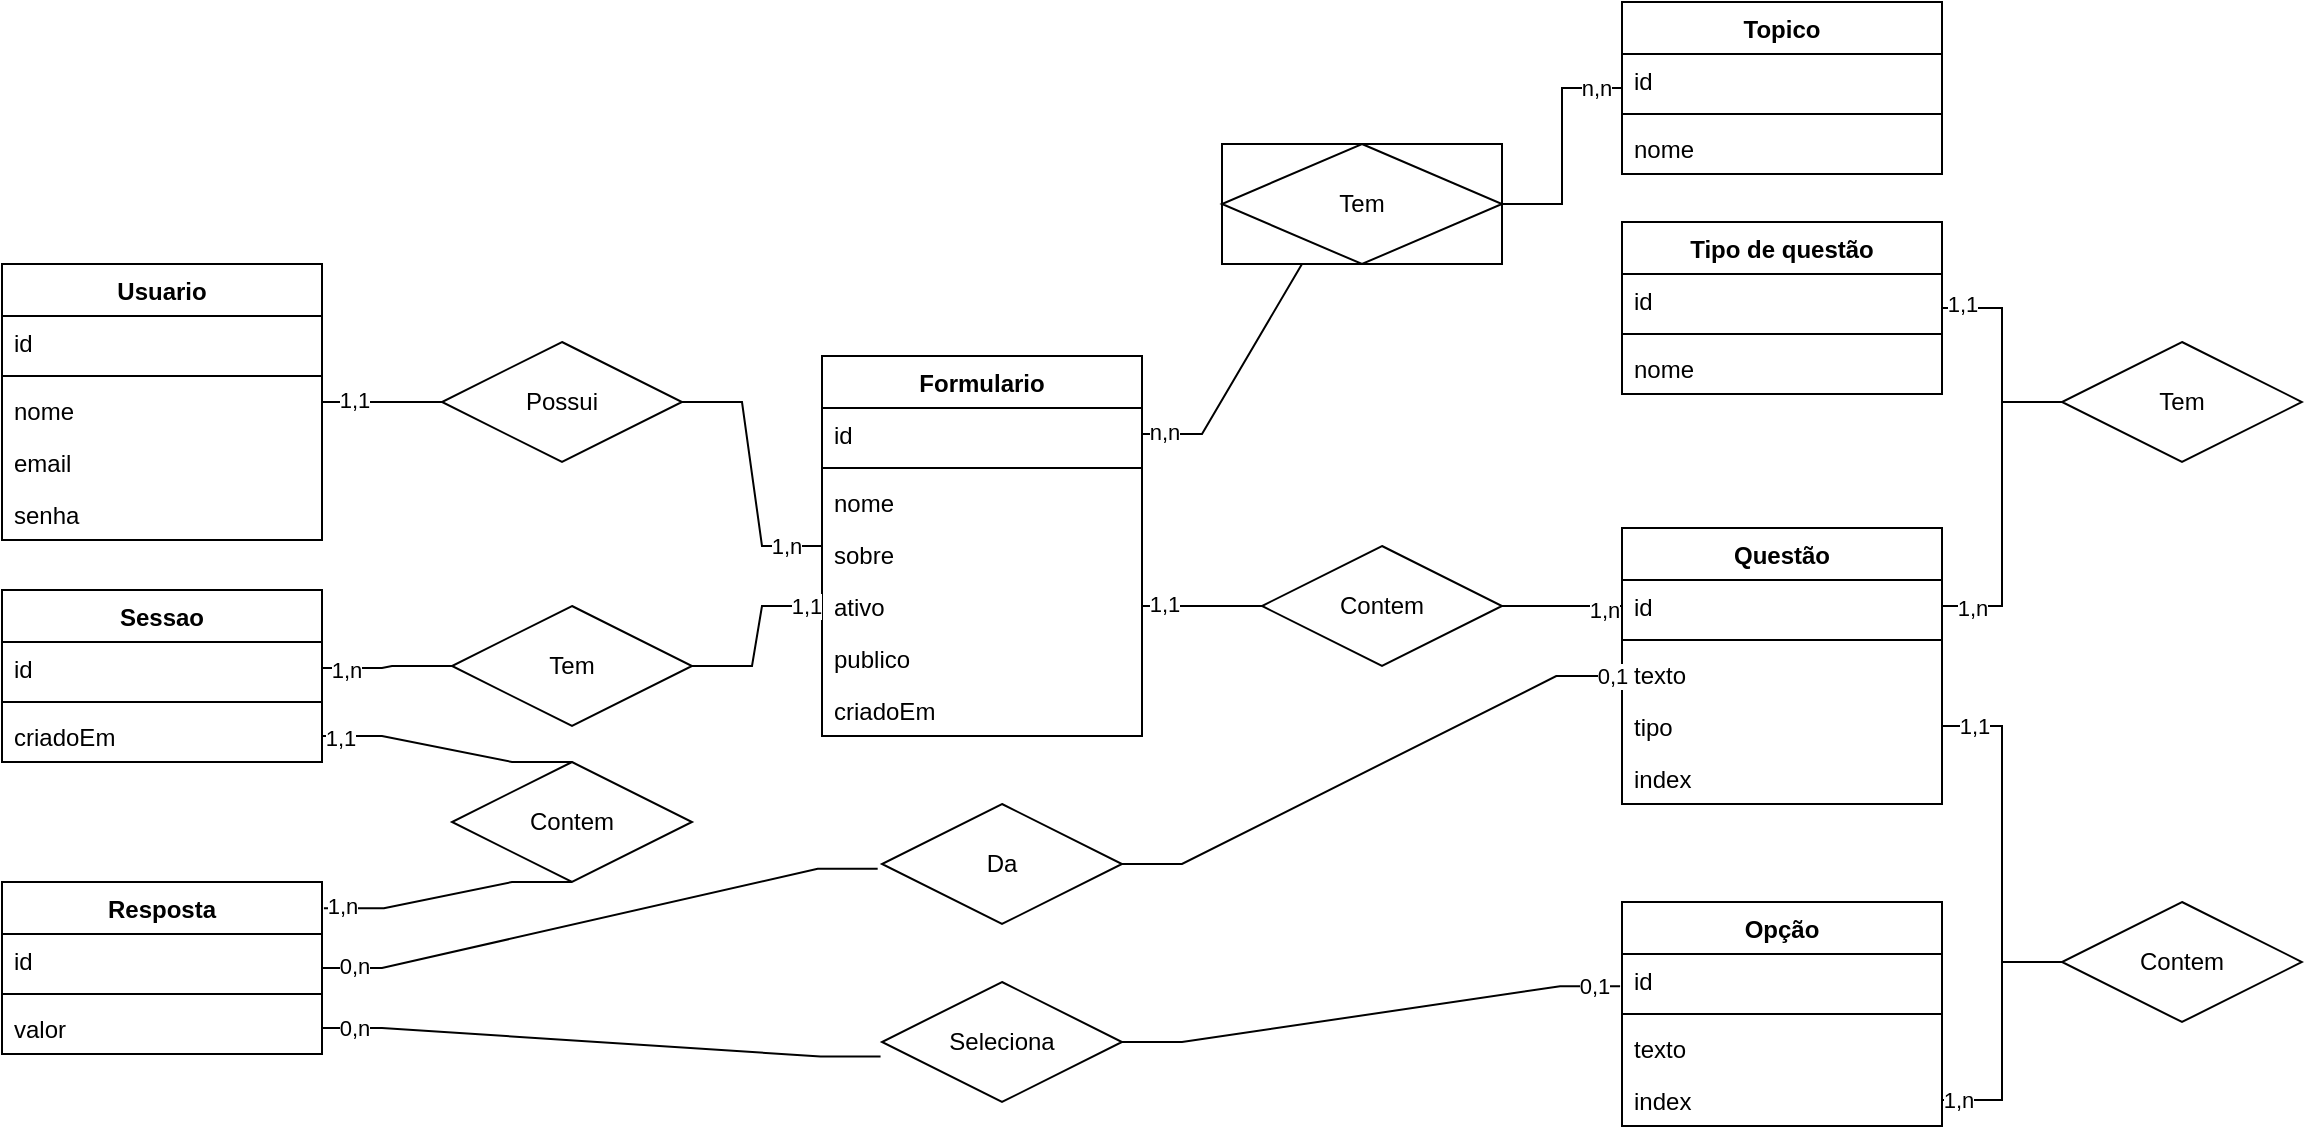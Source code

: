 <mxfile version="24.7.17">
  <diagram id="R2lEEEUBdFMjLlhIrx00" name="Page-1">
    <mxGraphModel dx="1424" dy="3133" grid="1" gridSize="10" guides="1" tooltips="1" connect="1" arrows="1" fold="1" page="1" pageScale="1" pageWidth="850" pageHeight="1100" background="none" math="0" shadow="0" extFonts="Permanent Marker^https://fonts.googleapis.com/css?family=Permanent+Marker">
      <root>
        <mxCell id="0" />
        <mxCell id="1" parent="0" />
        <mxCell id="Fybl_m38d4EneD0_LPpg-108" value="Formulario" style="swimlane;fontStyle=1;align=center;verticalAlign=top;childLayout=stackLayout;horizontal=1;startSize=26;horizontalStack=0;resizeParent=1;resizeParentMax=0;resizeLast=0;collapsible=1;marginBottom=0;whiteSpace=wrap;html=1;rounded=0;" parent="1" vertex="1">
          <mxGeometry x="610" y="-1313" width="160" height="190" as="geometry">
            <mxRectangle x="340" y="-1209" width="100" height="30" as="alternateBounds" />
          </mxGeometry>
        </mxCell>
        <mxCell id="Fybl_m38d4EneD0_LPpg-109" value="id&lt;div&gt;&lt;br&gt;&lt;/div&gt;" style="text;strokeColor=none;fillColor=none;align=left;verticalAlign=top;spacingLeft=4;spacingRight=4;overflow=hidden;rotatable=0;points=[[0,0.5],[1,0.5]];portConstraint=eastwest;whiteSpace=wrap;html=1;rounded=0;" parent="Fybl_m38d4EneD0_LPpg-108" vertex="1">
          <mxGeometry y="26" width="160" height="26" as="geometry" />
        </mxCell>
        <mxCell id="Fybl_m38d4EneD0_LPpg-110" value="" style="line;strokeWidth=1;fillColor=none;align=left;verticalAlign=middle;spacingTop=-1;spacingLeft=3;spacingRight=3;rotatable=0;labelPosition=right;points=[];portConstraint=eastwest;strokeColor=inherit;rounded=0;" parent="Fybl_m38d4EneD0_LPpg-108" vertex="1">
          <mxGeometry y="52" width="160" height="8" as="geometry" />
        </mxCell>
        <mxCell id="Fybl_m38d4EneD0_LPpg-111" value="nome" style="text;strokeColor=none;fillColor=none;align=left;verticalAlign=top;spacingLeft=4;spacingRight=4;overflow=hidden;rotatable=0;points=[[0,0.5],[1,0.5]];portConstraint=eastwest;whiteSpace=wrap;html=1;rounded=0;" parent="Fybl_m38d4EneD0_LPpg-108" vertex="1">
          <mxGeometry y="60" width="160" height="26" as="geometry" />
        </mxCell>
        <mxCell id="Fybl_m38d4EneD0_LPpg-112" value="sobre" style="text;strokeColor=none;fillColor=none;align=left;verticalAlign=top;spacingLeft=4;spacingRight=4;overflow=hidden;rotatable=0;points=[[0,0.5],[1,0.5]];portConstraint=eastwest;whiteSpace=wrap;html=1;rounded=0;" parent="Fybl_m38d4EneD0_LPpg-108" vertex="1">
          <mxGeometry y="86" width="160" height="26" as="geometry" />
        </mxCell>
        <mxCell id="Fybl_m38d4EneD0_LPpg-114" value="ativo" style="text;strokeColor=none;fillColor=none;align=left;verticalAlign=top;spacingLeft=4;spacingRight=4;overflow=hidden;rotatable=0;points=[[0,0.5],[1,0.5]];portConstraint=eastwest;whiteSpace=wrap;html=1;rounded=0;" parent="Fybl_m38d4EneD0_LPpg-108" vertex="1">
          <mxGeometry y="112" width="160" height="26" as="geometry" />
        </mxCell>
        <mxCell id="Fybl_m38d4EneD0_LPpg-117" value="publico" style="text;strokeColor=none;fillColor=none;align=left;verticalAlign=top;spacingLeft=4;spacingRight=4;overflow=hidden;rotatable=0;points=[[0,0.5],[1,0.5]];portConstraint=eastwest;whiteSpace=wrap;html=1;rounded=0;" parent="Fybl_m38d4EneD0_LPpg-108" vertex="1">
          <mxGeometry y="138" width="160" height="26" as="geometry" />
        </mxCell>
        <mxCell id="Fybl_m38d4EneD0_LPpg-116" value="criadoEm" style="text;strokeColor=none;fillColor=none;align=left;verticalAlign=top;spacingLeft=4;spacingRight=4;overflow=hidden;rotatable=0;points=[[0,0.5],[1,0.5]];portConstraint=eastwest;whiteSpace=wrap;html=1;rounded=0;" parent="Fybl_m38d4EneD0_LPpg-108" vertex="1">
          <mxGeometry y="164" width="160" height="26" as="geometry" />
        </mxCell>
        <mxCell id="Fybl_m38d4EneD0_LPpg-119" value="Usuario" style="swimlane;fontStyle=1;align=center;verticalAlign=top;childLayout=stackLayout;horizontal=1;startSize=26;horizontalStack=0;resizeParent=1;resizeParentMax=0;resizeLast=0;collapsible=1;marginBottom=0;whiteSpace=wrap;html=1;rounded=0;" parent="1" vertex="1">
          <mxGeometry x="200" y="-1359" width="160" height="138" as="geometry">
            <mxRectangle x="90" y="-1209" width="80" height="30" as="alternateBounds" />
          </mxGeometry>
        </mxCell>
        <mxCell id="Fybl_m38d4EneD0_LPpg-120" value="id&lt;div&gt;&lt;br&gt;&lt;/div&gt;" style="text;strokeColor=none;fillColor=none;align=left;verticalAlign=top;spacingLeft=4;spacingRight=4;overflow=hidden;rotatable=0;points=[[0,0.5],[1,0.5]];portConstraint=eastwest;whiteSpace=wrap;html=1;rounded=0;" parent="Fybl_m38d4EneD0_LPpg-119" vertex="1">
          <mxGeometry y="26" width="160" height="26" as="geometry" />
        </mxCell>
        <mxCell id="Fybl_m38d4EneD0_LPpg-121" value="" style="line;strokeWidth=1;fillColor=none;align=left;verticalAlign=middle;spacingTop=-1;spacingLeft=3;spacingRight=3;rotatable=0;labelPosition=right;points=[];portConstraint=eastwest;strokeColor=inherit;rounded=0;" parent="Fybl_m38d4EneD0_LPpg-119" vertex="1">
          <mxGeometry y="52" width="160" height="8" as="geometry" />
        </mxCell>
        <mxCell id="Fybl_m38d4EneD0_LPpg-122" value="nome" style="text;strokeColor=none;fillColor=none;align=left;verticalAlign=top;spacingLeft=4;spacingRight=4;overflow=hidden;rotatable=0;points=[[0,0.5],[1,0.5]];portConstraint=eastwest;whiteSpace=wrap;html=1;rounded=0;" parent="Fybl_m38d4EneD0_LPpg-119" vertex="1">
          <mxGeometry y="60" width="160" height="26" as="geometry" />
        </mxCell>
        <mxCell id="Fybl_m38d4EneD0_LPpg-123" value="email" style="text;strokeColor=none;fillColor=none;align=left;verticalAlign=top;spacingLeft=4;spacingRight=4;overflow=hidden;rotatable=0;points=[[0,0.5],[1,0.5]];portConstraint=eastwest;whiteSpace=wrap;html=1;rounded=0;" parent="Fybl_m38d4EneD0_LPpg-119" vertex="1">
          <mxGeometry y="86" width="160" height="26" as="geometry" />
        </mxCell>
        <mxCell id="Fybl_m38d4EneD0_LPpg-124" value="senha" style="text;strokeColor=none;fillColor=none;align=left;verticalAlign=top;spacingLeft=4;spacingRight=4;overflow=hidden;rotatable=0;points=[[0,0.5],[1,0.5]];portConstraint=eastwest;whiteSpace=wrap;html=1;rounded=0;" parent="Fybl_m38d4EneD0_LPpg-119" vertex="1">
          <mxGeometry y="112" width="160" height="26" as="geometry" />
        </mxCell>
        <mxCell id="Fybl_m38d4EneD0_LPpg-135" value="Questão" style="swimlane;fontStyle=1;align=center;verticalAlign=top;childLayout=stackLayout;horizontal=1;startSize=26;horizontalStack=0;resizeParent=1;resizeParentMax=0;resizeLast=0;collapsible=1;marginBottom=0;whiteSpace=wrap;html=1;rounded=0;" parent="1" vertex="1">
          <mxGeometry x="1010" y="-1227" width="160" height="138" as="geometry">
            <mxRectangle x="520" y="-360" width="90" height="30" as="alternateBounds" />
          </mxGeometry>
        </mxCell>
        <mxCell id="Fybl_m38d4EneD0_LPpg-136" value="id&lt;div&gt;&lt;br&gt;&lt;/div&gt;" style="text;strokeColor=none;fillColor=none;align=left;verticalAlign=top;spacingLeft=4;spacingRight=4;overflow=hidden;rotatable=0;points=[[0,0.5],[1,0.5]];portConstraint=eastwest;whiteSpace=wrap;html=1;rounded=0;" parent="Fybl_m38d4EneD0_LPpg-135" vertex="1">
          <mxGeometry y="26" width="160" height="26" as="geometry" />
        </mxCell>
        <mxCell id="Fybl_m38d4EneD0_LPpg-137" value="" style="line;strokeWidth=1;fillColor=none;align=left;verticalAlign=middle;spacingTop=-1;spacingLeft=3;spacingRight=3;rotatable=0;labelPosition=right;points=[];portConstraint=eastwest;strokeColor=inherit;rounded=0;" parent="Fybl_m38d4EneD0_LPpg-135" vertex="1">
          <mxGeometry y="52" width="160" height="8" as="geometry" />
        </mxCell>
        <mxCell id="Fybl_m38d4EneD0_LPpg-138" value="texto" style="text;strokeColor=none;fillColor=none;align=left;verticalAlign=top;spacingLeft=4;spacingRight=4;overflow=hidden;rotatable=0;points=[[0,0.5],[1,0.5]];portConstraint=eastwest;whiteSpace=wrap;html=1;rounded=0;" parent="Fybl_m38d4EneD0_LPpg-135" vertex="1">
          <mxGeometry y="60" width="160" height="26" as="geometry" />
        </mxCell>
        <mxCell id="Fybl_m38d4EneD0_LPpg-140" value="tipo" style="text;strokeColor=none;fillColor=none;align=left;verticalAlign=top;spacingLeft=4;spacingRight=4;overflow=hidden;rotatable=0;points=[[0,0.5],[1,0.5]];portConstraint=eastwest;whiteSpace=wrap;html=1;rounded=0;" parent="Fybl_m38d4EneD0_LPpg-135" vertex="1">
          <mxGeometry y="86" width="160" height="26" as="geometry" />
        </mxCell>
        <mxCell id="GQpUR5S-1D9-paGbvoM8-36" value="&lt;div&gt;index&lt;/div&gt;" style="text;strokeColor=none;fillColor=none;align=left;verticalAlign=top;spacingLeft=4;spacingRight=4;overflow=hidden;rotatable=0;points=[[0,0.5],[1,0.5]];portConstraint=eastwest;whiteSpace=wrap;html=1;rounded=0;" parent="Fybl_m38d4EneD0_LPpg-135" vertex="1">
          <mxGeometry y="112" width="160" height="26" as="geometry" />
        </mxCell>
        <mxCell id="Fybl_m38d4EneD0_LPpg-146" value="Opção" style="swimlane;fontStyle=1;align=center;verticalAlign=top;childLayout=stackLayout;horizontal=1;startSize=26;horizontalStack=0;resizeParent=1;resizeParentMax=0;resizeLast=0;collapsible=1;marginBottom=0;whiteSpace=wrap;html=1;rounded=0;" parent="1" vertex="1">
          <mxGeometry x="1010" y="-1040" width="160" height="112" as="geometry">
            <mxRectangle x="520" y="-360" width="90" height="30" as="alternateBounds" />
          </mxGeometry>
        </mxCell>
        <mxCell id="Fybl_m38d4EneD0_LPpg-147" value="id&lt;div&gt;&lt;br&gt;&lt;/div&gt;" style="text;strokeColor=none;fillColor=none;align=left;verticalAlign=top;spacingLeft=4;spacingRight=4;overflow=hidden;rotatable=0;points=[[0,0.5],[1,0.5]];portConstraint=eastwest;whiteSpace=wrap;html=1;rounded=0;" parent="Fybl_m38d4EneD0_LPpg-146" vertex="1">
          <mxGeometry y="26" width="160" height="26" as="geometry" />
        </mxCell>
        <mxCell id="Fybl_m38d4EneD0_LPpg-148" value="" style="line;strokeWidth=1;fillColor=none;align=left;verticalAlign=middle;spacingTop=-1;spacingLeft=3;spacingRight=3;rotatable=0;labelPosition=right;points=[];portConstraint=eastwest;strokeColor=inherit;rounded=0;" parent="Fybl_m38d4EneD0_LPpg-146" vertex="1">
          <mxGeometry y="52" width="160" height="8" as="geometry" />
        </mxCell>
        <mxCell id="Fybl_m38d4EneD0_LPpg-149" value="texto" style="text;strokeColor=none;fillColor=none;align=left;verticalAlign=top;spacingLeft=4;spacingRight=4;overflow=hidden;rotatable=0;points=[[0,0.5],[1,0.5]];portConstraint=eastwest;whiteSpace=wrap;html=1;rounded=0;" parent="Fybl_m38d4EneD0_LPpg-146" vertex="1">
          <mxGeometry y="60" width="160" height="26" as="geometry" />
        </mxCell>
        <mxCell id="Fybl_m38d4EneD0_LPpg-152" value="&lt;div&gt;index&lt;/div&gt;" style="text;strokeColor=none;fillColor=none;align=left;verticalAlign=top;spacingLeft=4;spacingRight=4;overflow=hidden;rotatable=0;points=[[0,0.5],[1,0.5]];portConstraint=eastwest;whiteSpace=wrap;html=1;rounded=0;" parent="Fybl_m38d4EneD0_LPpg-146" vertex="1">
          <mxGeometry y="86" width="160" height="26" as="geometry" />
        </mxCell>
        <mxCell id="Fybl_m38d4EneD0_LPpg-159" value="Tipo de questão" style="swimlane;fontStyle=1;align=center;verticalAlign=top;childLayout=stackLayout;horizontal=1;startSize=26;horizontalStack=0;resizeParent=1;resizeParentMax=0;resizeLast=0;collapsible=1;marginBottom=0;whiteSpace=wrap;html=1;rounded=0;" parent="1" vertex="1">
          <mxGeometry x="1010" y="-1380" width="160" height="86" as="geometry">
            <mxRectangle x="520" y="-360" width="90" height="30" as="alternateBounds" />
          </mxGeometry>
        </mxCell>
        <mxCell id="Fybl_m38d4EneD0_LPpg-160" value="id&lt;div&gt;&lt;br&gt;&lt;/div&gt;" style="text;strokeColor=none;fillColor=none;align=left;verticalAlign=top;spacingLeft=4;spacingRight=4;overflow=hidden;rotatable=0;points=[[0,0.5],[1,0.5]];portConstraint=eastwest;whiteSpace=wrap;html=1;rounded=0;" parent="Fybl_m38d4EneD0_LPpg-159" vertex="1">
          <mxGeometry y="26" width="160" height="26" as="geometry" />
        </mxCell>
        <mxCell id="Fybl_m38d4EneD0_LPpg-161" value="" style="line;strokeWidth=1;fillColor=none;align=left;verticalAlign=middle;spacingTop=-1;spacingLeft=3;spacingRight=3;rotatable=0;labelPosition=right;points=[];portConstraint=eastwest;strokeColor=inherit;rounded=0;" parent="Fybl_m38d4EneD0_LPpg-159" vertex="1">
          <mxGeometry y="52" width="160" height="8" as="geometry" />
        </mxCell>
        <mxCell id="Fybl_m38d4EneD0_LPpg-162" value="nome" style="text;strokeColor=none;fillColor=none;align=left;verticalAlign=top;spacingLeft=4;spacingRight=4;overflow=hidden;rotatable=0;points=[[0,0.5],[1,0.5]];portConstraint=eastwest;whiteSpace=wrap;html=1;rounded=0;" parent="Fybl_m38d4EneD0_LPpg-159" vertex="1">
          <mxGeometry y="60" width="160" height="26" as="geometry" />
        </mxCell>
        <mxCell id="Fybl_m38d4EneD0_LPpg-166" value="Sessao" style="swimlane;fontStyle=1;align=center;verticalAlign=top;childLayout=stackLayout;horizontal=1;startSize=26;horizontalStack=0;resizeParent=1;resizeParentMax=0;resizeLast=0;collapsible=1;marginBottom=0;whiteSpace=wrap;html=1;rounded=0;" parent="1" vertex="1">
          <mxGeometry x="200" y="-1196" width="160" height="86" as="geometry" />
        </mxCell>
        <mxCell id="Fybl_m38d4EneD0_LPpg-167" value="id&lt;div&gt;&lt;br&gt;&lt;/div&gt;" style="text;strokeColor=none;fillColor=none;align=left;verticalAlign=top;spacingLeft=4;spacingRight=4;overflow=hidden;rotatable=0;points=[[0,0.5],[1,0.5]];portConstraint=eastwest;whiteSpace=wrap;html=1;rounded=0;" parent="Fybl_m38d4EneD0_LPpg-166" vertex="1">
          <mxGeometry y="26" width="160" height="26" as="geometry" />
        </mxCell>
        <mxCell id="Fybl_m38d4EneD0_LPpg-168" value="" style="line;strokeWidth=1;fillColor=none;align=left;verticalAlign=middle;spacingTop=-1;spacingLeft=3;spacingRight=3;rotatable=0;labelPosition=right;points=[];portConstraint=eastwest;strokeColor=inherit;rounded=0;" parent="Fybl_m38d4EneD0_LPpg-166" vertex="1">
          <mxGeometry y="52" width="160" height="8" as="geometry" />
        </mxCell>
        <mxCell id="GQpUR5S-1D9-paGbvoM8-39" value="criadoEm" style="text;strokeColor=none;fillColor=none;align=left;verticalAlign=top;spacingLeft=4;spacingRight=4;overflow=hidden;rotatable=0;points=[[0,0.5],[1,0.5]];portConstraint=eastwest;whiteSpace=wrap;html=1;rounded=0;" parent="Fybl_m38d4EneD0_LPpg-166" vertex="1">
          <mxGeometry y="60" width="160" height="26" as="geometry" />
        </mxCell>
        <mxCell id="Fybl_m38d4EneD0_LPpg-177" value="Resposta" style="swimlane;fontStyle=1;align=center;verticalAlign=top;childLayout=stackLayout;horizontal=1;startSize=26;horizontalStack=0;resizeParent=1;resizeParentMax=0;resizeLast=0;collapsible=1;marginBottom=0;whiteSpace=wrap;html=1;rounded=0;" parent="1" vertex="1">
          <mxGeometry x="200" y="-1050" width="160" height="86" as="geometry" />
        </mxCell>
        <mxCell id="Fybl_m38d4EneD0_LPpg-178" value="id&lt;div&gt;&lt;br&gt;&lt;/div&gt;" style="text;strokeColor=none;fillColor=none;align=left;verticalAlign=top;spacingLeft=4;spacingRight=4;overflow=hidden;rotatable=0;points=[[0,0.5],[1,0.5]];portConstraint=eastwest;whiteSpace=wrap;html=1;rounded=0;" parent="Fybl_m38d4EneD0_LPpg-177" vertex="1">
          <mxGeometry y="26" width="160" height="26" as="geometry" />
        </mxCell>
        <mxCell id="Fybl_m38d4EneD0_LPpg-179" value="" style="line;strokeWidth=1;fillColor=none;align=left;verticalAlign=middle;spacingTop=-1;spacingLeft=3;spacingRight=3;rotatable=0;labelPosition=right;points=[];portConstraint=eastwest;strokeColor=inherit;rounded=0;" parent="Fybl_m38d4EneD0_LPpg-177" vertex="1">
          <mxGeometry y="52" width="160" height="8" as="geometry" />
        </mxCell>
        <mxCell id="Fybl_m38d4EneD0_LPpg-180" value="valor" style="text;strokeColor=none;fillColor=none;align=left;verticalAlign=top;spacingLeft=4;spacingRight=4;overflow=hidden;rotatable=0;points=[[0,0.5],[1,0.5]];portConstraint=eastwest;whiteSpace=wrap;html=1;rounded=0;" parent="Fybl_m38d4EneD0_LPpg-177" vertex="1">
          <mxGeometry y="60" width="160" height="26" as="geometry" />
        </mxCell>
        <mxCell id="Fybl_m38d4EneD0_LPpg-185" value="" style="edgeStyle=entityRelationEdgeStyle;fontSize=12;html=1;endArrow=none;endFill=0;rounded=0;" parent="1" source="GQpUR5S-1D9-paGbvoM8-49" target="Fybl_m38d4EneD0_LPpg-108" edge="1">
          <mxGeometry width="100" height="100" relative="1" as="geometry">
            <mxPoint x="70" y="-730" as="sourcePoint" />
            <mxPoint x="170" y="-830" as="targetPoint" />
          </mxGeometry>
        </mxCell>
        <mxCell id="GQpUR5S-1D9-paGbvoM8-28" value="1,n" style="edgeLabel;html=1;align=center;verticalAlign=middle;resizable=0;points=[];" parent="Fybl_m38d4EneD0_LPpg-185" vertex="1" connectable="0">
          <mxGeometry x="0.691" relative="1" as="geometry">
            <mxPoint x="2" as="offset" />
          </mxGeometry>
        </mxCell>
        <mxCell id="Fybl_m38d4EneD0_LPpg-188" value="" style="edgeStyle=entityRelationEdgeStyle;fontSize=12;html=1;endArrow=none;endFill=0;rounded=0;" parent="1" source="GQpUR5S-1D9-paGbvoM8-76" target="Fybl_m38d4EneD0_LPpg-152" edge="1">
          <mxGeometry width="100" height="100" relative="1" as="geometry">
            <mxPoint x="1079.53" y="-939" as="sourcePoint" />
            <mxPoint x="580" y="-804" as="targetPoint" />
            <Array as="points">
              <mxPoint x="890" y="-900" />
              <mxPoint x="890" y="-900" />
            </Array>
          </mxGeometry>
        </mxCell>
        <mxCell id="GQpUR5S-1D9-paGbvoM8-17" value="1,n" style="edgeLabel;html=1;align=center;verticalAlign=middle;resizable=0;points=[];" parent="Fybl_m38d4EneD0_LPpg-188" vertex="1" connectable="0">
          <mxGeometry x="0.878" relative="1" as="geometry">
            <mxPoint as="offset" />
          </mxGeometry>
        </mxCell>
        <mxCell id="Fybl_m38d4EneD0_LPpg-189" value="" style="edgeStyle=entityRelationEdgeStyle;fontSize=12;html=1;endArrow=none;startArrow=none;rounded=0;endFill=0;startFill=0;" parent="1" source="GQpUR5S-1D9-paGbvoM8-75" target="Fybl_m38d4EneD0_LPpg-159" edge="1">
          <mxGeometry width="100" height="100" relative="1" as="geometry">
            <mxPoint x="690" y="-700" as="sourcePoint" />
            <mxPoint x="790" y="-800" as="targetPoint" />
            <Array as="points" />
          </mxGeometry>
        </mxCell>
        <mxCell id="GQpUR5S-1D9-paGbvoM8-18" value="1,1" style="edgeLabel;html=1;align=center;verticalAlign=middle;resizable=0;points=[];" parent="Fybl_m38d4EneD0_LPpg-189" vertex="1" connectable="0">
          <mxGeometry x="0.826" y="-2" relative="1" as="geometry">
            <mxPoint as="offset" />
          </mxGeometry>
        </mxCell>
        <mxCell id="Fybl_m38d4EneD0_LPpg-191" value="" style="edgeStyle=entityRelationEdgeStyle;fontSize=12;html=1;endArrow=none;endFill=0;rounded=0;" parent="1" source="GQpUR5S-1D9-paGbvoM8-53" target="Fybl_m38d4EneD0_LPpg-167" edge="1">
          <mxGeometry width="100" height="100" relative="1" as="geometry">
            <mxPoint x="690" y="-890" as="sourcePoint" />
            <mxPoint x="790" y="-990" as="targetPoint" />
            <Array as="points" />
          </mxGeometry>
        </mxCell>
        <mxCell id="GQpUR5S-1D9-paGbvoM8-26" value="1,n" style="edgeLabel;html=1;align=center;verticalAlign=middle;resizable=0;points=[];" parent="Fybl_m38d4EneD0_LPpg-191" vertex="1" connectable="0">
          <mxGeometry x="0.86" y="1" relative="1" as="geometry">
            <mxPoint x="7" as="offset" />
          </mxGeometry>
        </mxCell>
        <mxCell id="Fybl_m38d4EneD0_LPpg-193" value="" style="edgeStyle=entityRelationEdgeStyle;fontSize=12;html=1;endArrow=none;rounded=0;endFill=0;exitX=0.5;exitY=1;exitDx=0;exitDy=0;entryX=1.006;entryY=0.153;entryDx=0;entryDy=0;entryPerimeter=0;" parent="1" source="GQpUR5S-1D9-paGbvoM8-57" target="Fybl_m38d4EneD0_LPpg-177" edge="1">
          <mxGeometry width="100" height="100" relative="1" as="geometry">
            <mxPoint x="730" y="-930" as="sourcePoint" />
            <mxPoint x="250" y="-771" as="targetPoint" />
            <Array as="points">
              <mxPoint x="280" y="-750" />
            </Array>
          </mxGeometry>
        </mxCell>
        <mxCell id="GQpUR5S-1D9-paGbvoM8-23" value="1,n" style="edgeLabel;html=1;align=center;verticalAlign=middle;resizable=0;points=[];" parent="Fybl_m38d4EneD0_LPpg-193" vertex="1" connectable="0">
          <mxGeometry x="0.864" y="-1" relative="1" as="geometry">
            <mxPoint as="offset" />
          </mxGeometry>
        </mxCell>
        <mxCell id="Fybl_m38d4EneD0_LPpg-237" value="" style="edgeStyle=entityRelationEdgeStyle;fontSize=12;html=1;endArrow=none;endFill=0;rounded=0;entryX=-0.018;entryY=0.54;entryDx=0;entryDy=0;entryPerimeter=0;" parent="1" source="GQpUR5S-1D9-paGbvoM8-61" target="Fybl_m38d4EneD0_LPpg-138" edge="1">
          <mxGeometry width="100" height="100" relative="1" as="geometry">
            <mxPoint x="290" y="-680" as="sourcePoint" />
            <mxPoint x="390" y="-780" as="targetPoint" />
          </mxGeometry>
        </mxCell>
        <mxCell id="GQpUR5S-1D9-paGbvoM8-11" value="0,1" style="edgeLabel;html=1;align=center;verticalAlign=middle;resizable=0;points=[];" parent="Fybl_m38d4EneD0_LPpg-237" vertex="1" connectable="0">
          <mxGeometry x="0.873" relative="1" as="geometry">
            <mxPoint x="15" as="offset" />
          </mxGeometry>
        </mxCell>
        <mxCell id="Fybl_m38d4EneD0_LPpg-238" value="" style="edgeStyle=entityRelationEdgeStyle;fontSize=12;html=1;endArrow=none;endFill=0;rounded=0;" parent="1" source="GQpUR5S-1D9-paGbvoM8-83" target="Fybl_m38d4EneD0_LPpg-136" edge="1">
          <mxGeometry width="100" height="100" relative="1" as="geometry">
            <mxPoint x="939.53" y="-970" as="sourcePoint" />
            <mxPoint x="1039.53" y="-1070" as="targetPoint" />
          </mxGeometry>
        </mxCell>
        <mxCell id="GQpUR5S-1D9-paGbvoM8-34" value="1,n" style="edgeLabel;html=1;align=center;verticalAlign=middle;resizable=0;points=[];" parent="Fybl_m38d4EneD0_LPpg-238" vertex="1" connectable="0">
          <mxGeometry x="0.698" y="-2" relative="1" as="geometry">
            <mxPoint as="offset" />
          </mxGeometry>
        </mxCell>
        <mxCell id="Fybl_m38d4EneD0_LPpg-239" value="Topico" style="swimlane;fontStyle=1;align=center;verticalAlign=top;childLayout=stackLayout;horizontal=1;startSize=26;horizontalStack=0;resizeParent=1;resizeParentMax=0;resizeLast=0;collapsible=1;marginBottom=0;whiteSpace=wrap;html=1;rounded=0;" parent="1" vertex="1">
          <mxGeometry x="1010" y="-1490" width="160" height="86" as="geometry" />
        </mxCell>
        <mxCell id="Fybl_m38d4EneD0_LPpg-240" value="id&lt;div&gt;&lt;br&gt;&lt;/div&gt;" style="text;strokeColor=none;fillColor=none;align=left;verticalAlign=top;spacingLeft=4;spacingRight=4;overflow=hidden;rotatable=0;points=[[0,0.5],[1,0.5]];portConstraint=eastwest;whiteSpace=wrap;html=1;rounded=0;" parent="Fybl_m38d4EneD0_LPpg-239" vertex="1">
          <mxGeometry y="26" width="160" height="26" as="geometry" />
        </mxCell>
        <mxCell id="Fybl_m38d4EneD0_LPpg-241" value="" style="line;strokeWidth=1;fillColor=none;align=left;verticalAlign=middle;spacingTop=-1;spacingLeft=3;spacingRight=3;rotatable=0;labelPosition=right;points=[];portConstraint=eastwest;strokeColor=inherit;rounded=0;" parent="Fybl_m38d4EneD0_LPpg-239" vertex="1">
          <mxGeometry y="52" width="160" height="8" as="geometry" />
        </mxCell>
        <mxCell id="Fybl_m38d4EneD0_LPpg-242" value="nome" style="text;strokeColor=none;fillColor=none;align=left;verticalAlign=top;spacingLeft=4;spacingRight=4;overflow=hidden;rotatable=0;points=[[0,0.5],[1,0.5]];portConstraint=eastwest;whiteSpace=wrap;html=1;rounded=0;" parent="Fybl_m38d4EneD0_LPpg-239" vertex="1">
          <mxGeometry y="60" width="160" height="26" as="geometry" />
        </mxCell>
        <mxCell id="Fybl_m38d4EneD0_LPpg-253" value="" style="edgeStyle=entityRelationEdgeStyle;fontSize=12;html=1;endArrow=none;rounded=0;endFill=0;" parent="1" source="GQpUR5S-1D9-paGbvoM8-66" target="Fybl_m38d4EneD0_LPpg-239" edge="1">
          <mxGeometry width="100" height="100" relative="1" as="geometry">
            <mxPoint x="849.53" y="-1270" as="sourcePoint" />
            <mxPoint x="680" y="-1297" as="targetPoint" />
          </mxGeometry>
        </mxCell>
        <mxCell id="GQpUR5S-1D9-paGbvoM8-30" value="n,n" style="edgeLabel;html=1;align=center;verticalAlign=middle;resizable=0;points=[];" parent="Fybl_m38d4EneD0_LPpg-253" vertex="1" connectable="0">
          <mxGeometry x="0.868" relative="1" as="geometry">
            <mxPoint x="-5" as="offset" />
          </mxGeometry>
        </mxCell>
        <mxCell id="GQpUR5S-1D9-paGbvoM8-13" style="rounded=0;orthogonalLoop=1;jettySize=auto;html=1;entryX=-0.006;entryY=0.621;entryDx=0;entryDy=0;entryPerimeter=0;edgeStyle=entityRelationEdgeStyle;endArrow=none;endFill=0;" parent="1" source="GQpUR5S-1D9-paGbvoM8-65" target="Fybl_m38d4EneD0_LPpg-147" edge="1">
          <mxGeometry relative="1" as="geometry" />
        </mxCell>
        <mxCell id="GQpUR5S-1D9-paGbvoM8-15" value="0,1" style="edgeLabel;html=1;align=center;verticalAlign=middle;resizable=0;points=[];" parent="GQpUR5S-1D9-paGbvoM8-13" vertex="1" connectable="0">
          <mxGeometry x="0.892" relative="1" as="geometry">
            <mxPoint as="offset" />
          </mxGeometry>
        </mxCell>
        <mxCell id="GQpUR5S-1D9-paGbvoM8-46" value="" style="edgeStyle=entityRelationEdgeStyle;fontSize=12;html=1;endArrow=none;endFill=0;rounded=0;" parent="1" source="Fybl_m38d4EneD0_LPpg-119" target="GQpUR5S-1D9-paGbvoM8-49" edge="1">
          <mxGeometry width="100" height="100" relative="1" as="geometry">
            <mxPoint x="250" y="-1140" as="sourcePoint" />
            <mxPoint x="640" y="-1136" as="targetPoint" />
          </mxGeometry>
        </mxCell>
        <mxCell id="GQpUR5S-1D9-paGbvoM8-47" value="1,1" style="edgeLabel;html=1;align=center;verticalAlign=middle;resizable=0;points=[];" parent="GQpUR5S-1D9-paGbvoM8-46" vertex="1" connectable="0">
          <mxGeometry x="-0.8" y="1" relative="1" as="geometry">
            <mxPoint x="10" as="offset" />
          </mxGeometry>
        </mxCell>
        <mxCell id="GQpUR5S-1D9-paGbvoM8-49" value="Possui" style="shape=rhombus;perimeter=rhombusPerimeter;whiteSpace=wrap;html=1;align=center;" parent="1" vertex="1">
          <mxGeometry x="420" y="-1320" width="120" height="60" as="geometry" />
        </mxCell>
        <mxCell id="GQpUR5S-1D9-paGbvoM8-50" value="" style="edgeStyle=entityRelationEdgeStyle;fontSize=12;html=1;endArrow=none;endFill=0;rounded=0;" parent="1" source="Fybl_m38d4EneD0_LPpg-114" target="GQpUR5S-1D9-paGbvoM8-53" edge="1">
          <mxGeometry width="100" height="100" relative="1" as="geometry">
            <mxPoint x="640" y="-1084" as="sourcePoint" />
            <mxPoint x="250" y="-961" as="targetPoint" />
            <Array as="points">
              <mxPoint x="330" y="-960" />
            </Array>
          </mxGeometry>
        </mxCell>
        <mxCell id="GQpUR5S-1D9-paGbvoM8-51" value="1,1" style="edgeLabel;html=1;align=center;verticalAlign=middle;resizable=0;points=[];" parent="GQpUR5S-1D9-paGbvoM8-50" vertex="1" connectable="0">
          <mxGeometry x="-0.814" relative="1" as="geometry">
            <mxPoint as="offset" />
          </mxGeometry>
        </mxCell>
        <mxCell id="GQpUR5S-1D9-paGbvoM8-53" value="Tem" style="shape=rhombus;perimeter=rhombusPerimeter;whiteSpace=wrap;html=1;align=center;" parent="1" vertex="1">
          <mxGeometry x="425" y="-1188" width="120" height="60" as="geometry" />
        </mxCell>
        <mxCell id="GQpUR5S-1D9-paGbvoM8-54" value="" style="edgeStyle=entityRelationEdgeStyle;fontSize=12;html=1;endArrow=none;rounded=0;endFill=0;entryX=0.5;entryY=0;entryDx=0;entryDy=0;" parent="1" source="GQpUR5S-1D9-paGbvoM8-39" target="GQpUR5S-1D9-paGbvoM8-57" edge="1">
          <mxGeometry width="100" height="100" relative="1" as="geometry">
            <mxPoint x="250" y="-927" as="sourcePoint" />
            <mxPoint x="250" y="-771" as="targetPoint" />
          </mxGeometry>
        </mxCell>
        <mxCell id="GQpUR5S-1D9-paGbvoM8-55" value="1,1" style="edgeLabel;html=1;align=center;verticalAlign=middle;resizable=0;points=[];" parent="GQpUR5S-1D9-paGbvoM8-54" vertex="1" connectable="0">
          <mxGeometry x="-0.855" y="-1" relative="1" as="geometry">
            <mxPoint as="offset" />
          </mxGeometry>
        </mxCell>
        <mxCell id="GQpUR5S-1D9-paGbvoM8-57" value="Contem" style="shape=rhombus;perimeter=rhombusPerimeter;whiteSpace=wrap;html=1;align=center;" parent="1" vertex="1">
          <mxGeometry x="425" y="-1110" width="120" height="60" as="geometry" />
        </mxCell>
        <mxCell id="GQpUR5S-1D9-paGbvoM8-58" value="" style="edgeStyle=entityRelationEdgeStyle;fontSize=12;html=1;endArrow=none;endFill=0;rounded=0;entryX=-0.018;entryY=0.54;entryDx=0;entryDy=0;entryPerimeter=0;" parent="1" source="Fybl_m38d4EneD0_LPpg-177" target="GQpUR5S-1D9-paGbvoM8-61" edge="1">
          <mxGeometry width="100" height="100" relative="1" as="geometry">
            <mxPoint x="270" y="-820" as="sourcePoint" />
            <mxPoint x="917" y="-1016" as="targetPoint" />
          </mxGeometry>
        </mxCell>
        <mxCell id="GQpUR5S-1D9-paGbvoM8-59" value="0,n" style="edgeLabel;html=1;align=center;verticalAlign=middle;resizable=0;points=[];" parent="GQpUR5S-1D9-paGbvoM8-58" vertex="1" connectable="0">
          <mxGeometry x="-0.886" y="1" relative="1" as="geometry">
            <mxPoint as="offset" />
          </mxGeometry>
        </mxCell>
        <mxCell id="GQpUR5S-1D9-paGbvoM8-61" value="Da" style="shape=rhombus;perimeter=rhombusPerimeter;whiteSpace=wrap;html=1;align=center;" parent="1" vertex="1">
          <mxGeometry x="640" y="-1089" width="120" height="60" as="geometry" />
        </mxCell>
        <mxCell id="GQpUR5S-1D9-paGbvoM8-62" value="" style="rounded=0;orthogonalLoop=1;jettySize=auto;html=1;entryX=-0.006;entryY=0.621;entryDx=0;entryDy=0;entryPerimeter=0;edgeStyle=entityRelationEdgeStyle;endArrow=none;endFill=0;" parent="1" source="Fybl_m38d4EneD0_LPpg-180" target="GQpUR5S-1D9-paGbvoM8-65" edge="1">
          <mxGeometry relative="1" as="geometry">
            <mxPoint x="250" y="-719" as="sourcePoint" />
            <mxPoint x="919" y="-808" as="targetPoint" />
          </mxGeometry>
        </mxCell>
        <mxCell id="GQpUR5S-1D9-paGbvoM8-63" value="0,n" style="edgeLabel;html=1;align=center;verticalAlign=middle;resizable=0;points=[];" parent="GQpUR5S-1D9-paGbvoM8-62" vertex="1" connectable="0">
          <mxGeometry x="-0.917" relative="1" as="geometry">
            <mxPoint x="4" as="offset" />
          </mxGeometry>
        </mxCell>
        <mxCell id="GQpUR5S-1D9-paGbvoM8-65" value="Seleciona" style="shape=rhombus;perimeter=rhombusPerimeter;whiteSpace=wrap;html=1;align=center;" parent="1" vertex="1">
          <mxGeometry x="640" y="-1000" width="120" height="60" as="geometry" />
        </mxCell>
        <mxCell id="GQpUR5S-1D9-paGbvoM8-67" value="" style="edgeStyle=entityRelationEdgeStyle;fontSize=12;html=1;endArrow=none;rounded=0;endFill=0;entryX=0.5;entryY=1;entryDx=0;entryDy=0;" parent="1" source="Fybl_m38d4EneD0_LPpg-109" target="GQpUR5S-1D9-paGbvoM8-66" edge="1">
          <mxGeometry width="100" height="100" relative="1" as="geometry">
            <mxPoint x="640" y="-1101" as="sourcePoint" />
            <mxPoint x="250" y="-1301" as="targetPoint" />
            <Array as="points">
              <mxPoint x="910" y="-1310" />
              <mxPoint x="880" y="-1310" />
              <mxPoint x="910" y="-1320" />
            </Array>
          </mxGeometry>
        </mxCell>
        <mxCell id="GQpUR5S-1D9-paGbvoM8-68" value="n,n" style="edgeLabel;html=1;align=center;verticalAlign=middle;resizable=0;points=[];" parent="GQpUR5S-1D9-paGbvoM8-67" vertex="1" connectable="0">
          <mxGeometry x="-0.882" y="1" relative="1" as="geometry">
            <mxPoint x="1" as="offset" />
          </mxGeometry>
        </mxCell>
        <mxCell id="GQpUR5S-1D9-paGbvoM8-66" value="Tem&lt;blockquote style=&quot;margin: 0 0 0 40px; border: none; padding: 0px;&quot;&gt;&lt;/blockquote&gt;" style="shape=associativeEntity;whiteSpace=wrap;html=1;align=center;" parent="1" vertex="1">
          <mxGeometry x="810" y="-1419" width="140" height="60" as="geometry" />
        </mxCell>
        <mxCell id="GQpUR5S-1D9-paGbvoM8-72" value="" style="edgeStyle=entityRelationEdgeStyle;fontSize=12;html=1;endArrow=none;startArrow=none;rounded=0;endFill=0;startFill=0;" parent="1" source="Fybl_m38d4EneD0_LPpg-136" target="GQpUR5S-1D9-paGbvoM8-75" edge="1">
          <mxGeometry width="100" height="100" relative="1" as="geometry">
            <mxPoint x="1080" y="-1051" as="sourcePoint" />
            <mxPoint x="1080" y="-1166" as="targetPoint" />
            <Array as="points">
              <mxPoint x="880" y="-1050" />
              <mxPoint x="890" y="-820" />
            </Array>
          </mxGeometry>
        </mxCell>
        <mxCell id="GQpUR5S-1D9-paGbvoM8-74" value="1,n" style="edgeLabel;html=1;align=center;verticalAlign=middle;resizable=0;points=[];" parent="GQpUR5S-1D9-paGbvoM8-72" vertex="1" connectable="0">
          <mxGeometry x="-0.821" y="-1" relative="1" as="geometry">
            <mxPoint as="offset" />
          </mxGeometry>
        </mxCell>
        <mxCell id="GQpUR5S-1D9-paGbvoM8-75" value="Tem" style="shape=rhombus;perimeter=rhombusPerimeter;whiteSpace=wrap;html=1;align=center;" parent="1" vertex="1">
          <mxGeometry x="1230" y="-1320" width="120" height="60" as="geometry" />
        </mxCell>
        <mxCell id="GQpUR5S-1D9-paGbvoM8-77" value="" style="edgeStyle=entityRelationEdgeStyle;fontSize=12;html=1;endArrow=none;endFill=0;rounded=0;" parent="1" source="Fybl_m38d4EneD0_LPpg-140" target="GQpUR5S-1D9-paGbvoM8-76" edge="1">
          <mxGeometry width="100" height="100" relative="1" as="geometry">
            <mxPoint x="1080" y="-991" as="sourcePoint" />
            <mxPoint x="1080" y="-751" as="targetPoint" />
            <Array as="points">
              <mxPoint x="580" y="-743" />
              <mxPoint x="880" y="-900" />
            </Array>
          </mxGeometry>
        </mxCell>
        <mxCell id="GQpUR5S-1D9-paGbvoM8-78" value="1,1" style="edgeLabel;html=1;align=center;verticalAlign=middle;resizable=0;points=[];" parent="GQpUR5S-1D9-paGbvoM8-77" vertex="1" connectable="0">
          <mxGeometry x="-0.819" relative="1" as="geometry">
            <mxPoint as="offset" />
          </mxGeometry>
        </mxCell>
        <mxCell id="GQpUR5S-1D9-paGbvoM8-76" value="Contem" style="shape=rhombus;perimeter=rhombusPerimeter;whiteSpace=wrap;html=1;align=center;" parent="1" vertex="1">
          <mxGeometry x="1230" y="-1040" width="120" height="60" as="geometry" />
        </mxCell>
        <mxCell id="GQpUR5S-1D9-paGbvoM8-80" value="" style="edgeStyle=entityRelationEdgeStyle;fontSize=12;html=1;endArrow=none;endFill=0;rounded=0;" parent="1" source="Fybl_m38d4EneD0_LPpg-114" target="GQpUR5S-1D9-paGbvoM8-83" edge="1">
          <mxGeometry width="100" height="100" relative="1" as="geometry">
            <mxPoint x="770" y="-1188" as="sourcePoint" />
            <mxPoint x="920" y="-1051" as="targetPoint" />
          </mxGeometry>
        </mxCell>
        <mxCell id="GQpUR5S-1D9-paGbvoM8-81" value="1,1" style="edgeLabel;html=1;align=center;verticalAlign=middle;resizable=0;points=[];" parent="GQpUR5S-1D9-paGbvoM8-80" vertex="1" connectable="0">
          <mxGeometry x="-0.723" y="1" relative="1" as="geometry">
            <mxPoint x="2" as="offset" />
          </mxGeometry>
        </mxCell>
        <mxCell id="GQpUR5S-1D9-paGbvoM8-83" value="Contem" style="shape=rhombus;perimeter=rhombusPerimeter;whiteSpace=wrap;html=1;align=center;" parent="1" vertex="1">
          <mxGeometry x="830" y="-1218" width="120" height="60" as="geometry" />
        </mxCell>
      </root>
    </mxGraphModel>
  </diagram>
</mxfile>
